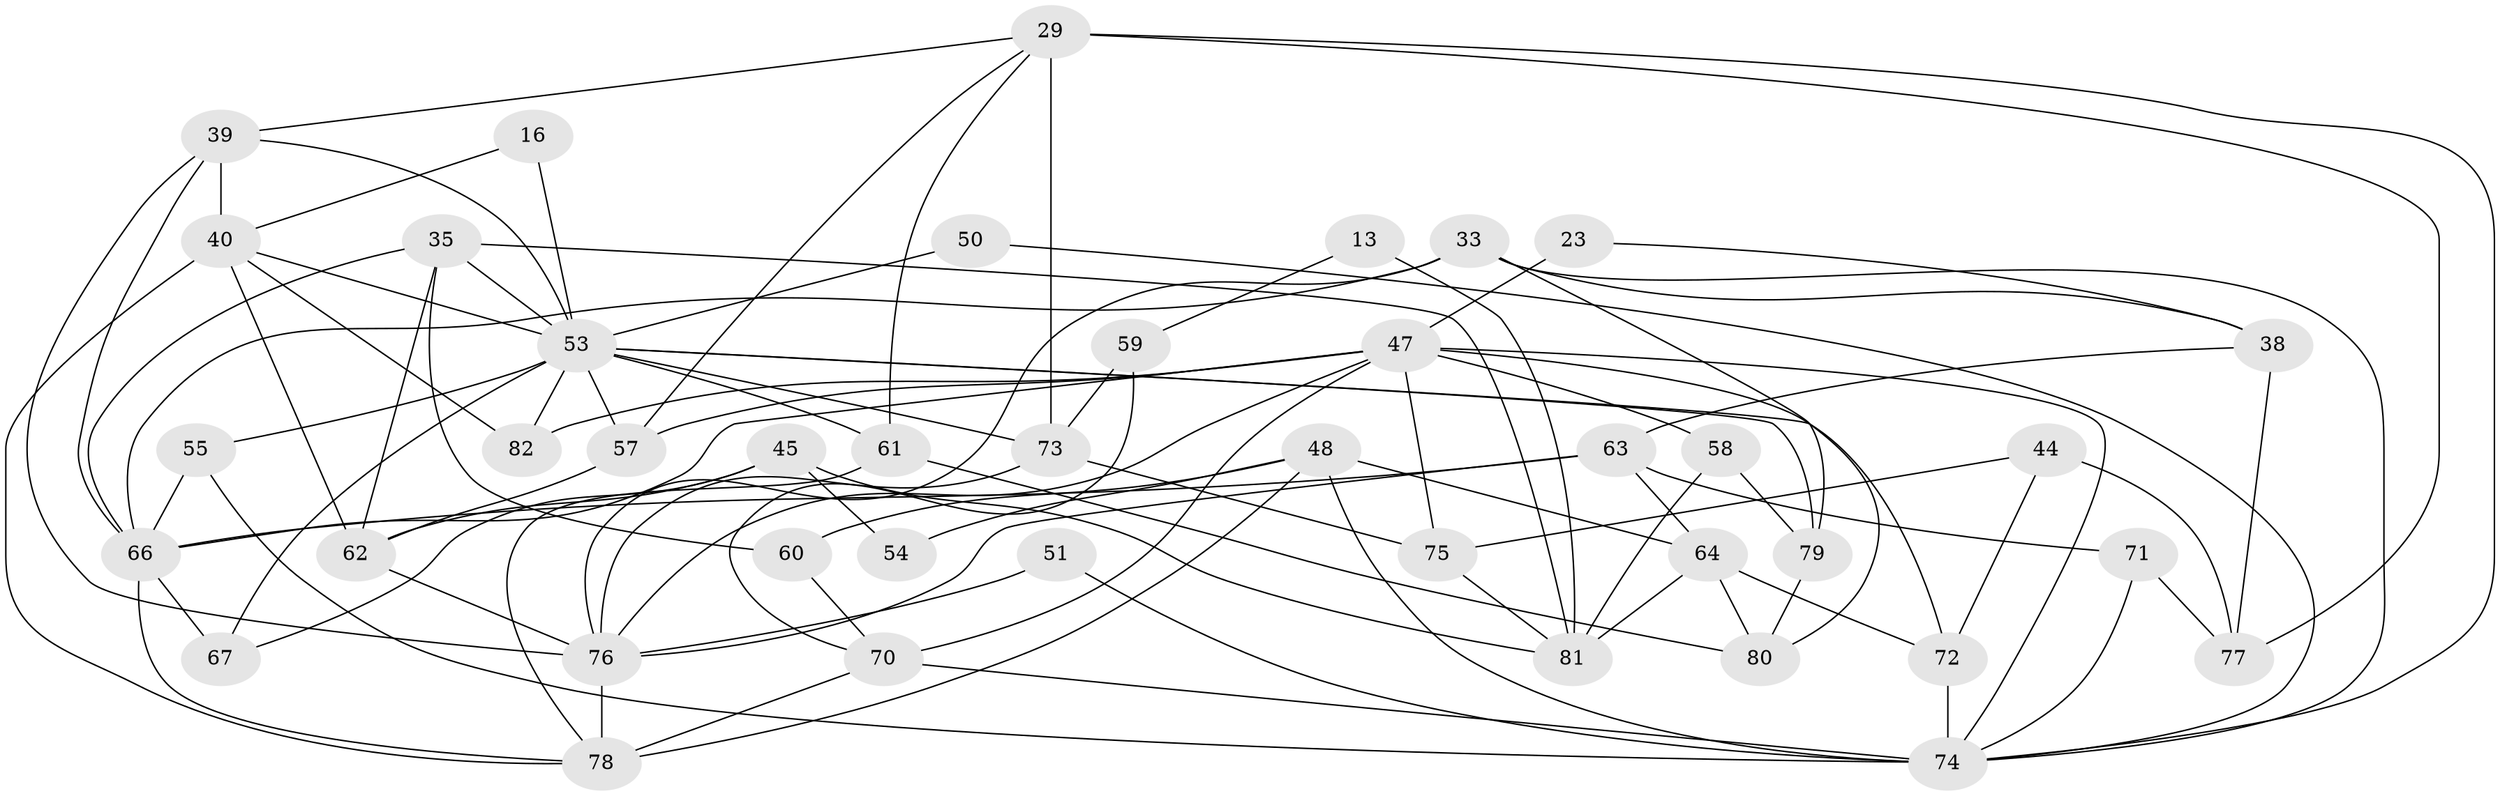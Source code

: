 // original degree distribution, {2: 0.0975609756097561, 3: 0.2926829268292683, 6: 0.10975609756097561, 4: 0.3170731707317073, 5: 0.14634146341463414, 8: 0.012195121951219513, 7: 0.024390243902439025}
// Generated by graph-tools (version 1.1) at 2025/50/03/09/25 04:50:13]
// undirected, 41 vertices, 95 edges
graph export_dot {
graph [start="1"]
  node [color=gray90,style=filled];
  13;
  16;
  23;
  29 [super="+26"];
  33;
  35 [super="+15"];
  38;
  39 [super="+28"];
  40 [super="+12"];
  44 [super="+5"];
  45;
  47 [super="+7+21+24"];
  48 [super="+41"];
  50;
  51;
  53 [super="+52+49"];
  54;
  55 [super="+25"];
  57 [super="+42"];
  58;
  59;
  60;
  61;
  62 [super="+9"];
  63;
  64;
  66 [super="+1+37"];
  67;
  70 [super="+34+69"];
  71;
  72 [super="+3+30"];
  73;
  74 [super="+32+6"];
  75 [super="+20+36"];
  76 [super="+68+46"];
  77;
  78 [super="+19+56+27"];
  79;
  80;
  81 [super="+65"];
  82 [super="+8+43"];
  13 -- 81 [weight=2];
  13 -- 59;
  16 -- 40;
  16 -- 53;
  23 -- 38;
  23 -- 47 [weight=3];
  29 -- 73;
  29 -- 61;
  29 -- 77;
  29 -- 74 [weight=2];
  29 -- 39;
  29 -- 57;
  33 -- 66;
  33 -- 38;
  33 -- 76;
  33 -- 79;
  33 -- 74;
  35 -- 60 [weight=2];
  35 -- 81;
  35 -- 62;
  35 -- 53;
  35 -- 66;
  38 -- 63;
  38 -- 77;
  39 -- 53 [weight=2];
  39 -- 40;
  39 -- 66;
  39 -- 76 [weight=2];
  40 -- 82;
  40 -- 78 [weight=2];
  40 -- 53;
  40 -- 62 [weight=2];
  44 -- 77;
  44 -- 72;
  44 -- 75 [weight=2];
  45 -- 67;
  45 -- 81;
  45 -- 54;
  45 -- 62;
  47 -- 80;
  47 -- 75 [weight=2];
  47 -- 82;
  47 -- 57;
  47 -- 74;
  47 -- 66 [weight=2];
  47 -- 70;
  47 -- 58 [weight=2];
  47 -- 76;
  48 -- 64;
  48 -- 74;
  48 -- 78;
  48 -- 60;
  48 -- 54;
  50 -- 74;
  50 -- 53;
  51 -- 74;
  51 -- 76;
  53 -- 79;
  53 -- 82 [weight=5];
  53 -- 61;
  53 -- 67;
  53 -- 73;
  53 -- 57 [weight=2];
  53 -- 55 [weight=2];
  53 -- 72;
  55 -- 74;
  55 -- 66 [weight=2];
  57 -- 62;
  58 -- 79;
  58 -- 81;
  59 -- 73;
  59 -- 70;
  60 -- 70;
  61 -- 78;
  61 -- 80;
  62 -- 76;
  63 -- 71;
  63 -- 64;
  63 -- 66;
  63 -- 76;
  64 -- 72;
  64 -- 80;
  64 -- 81 [weight=2];
  66 -- 67;
  66 -- 78;
  70 -- 74 [weight=3];
  70 -- 78 [weight=2];
  71 -- 77;
  71 -- 74;
  72 -- 74;
  73 -- 75;
  73 -- 76;
  75 -- 81;
  76 -- 78 [weight=3];
  79 -- 80;
}
